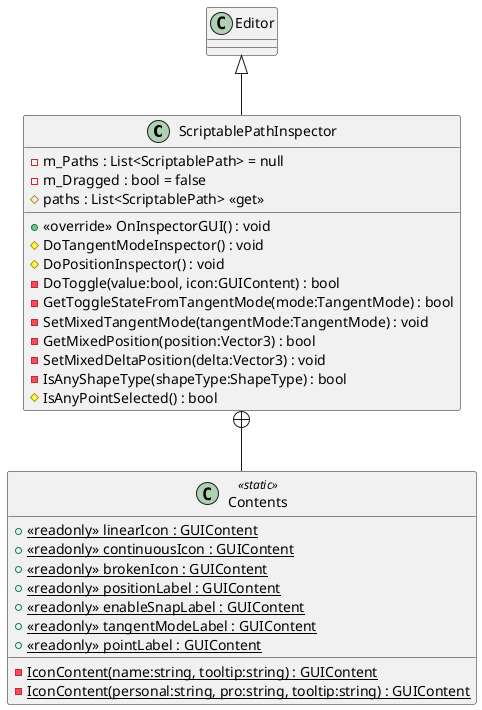 @startuml
class ScriptablePathInspector {
    - m_Paths : List<ScriptablePath> = null
    - m_Dragged : bool = false
    # paths : List<ScriptablePath> <<get>>
    + <<override>> OnInspectorGUI() : void
    # DoTangentModeInspector() : void
    # DoPositionInspector() : void
    - DoToggle(value:bool, icon:GUIContent) : bool
    - GetToggleStateFromTangentMode(mode:TangentMode) : bool
    - SetMixedTangentMode(tangentMode:TangentMode) : void
    - GetMixedPosition(position:Vector3) : bool
    - SetMixedDeltaPosition(delta:Vector3) : void
    - IsAnyShapeType(shapeType:ShapeType) : bool
    # IsAnyPointSelected() : bool
}
class Contents <<static>> {
    + {static} <<readonly>> linearIcon : GUIContent
    + {static} <<readonly>> continuousIcon : GUIContent
    + {static} <<readonly>> brokenIcon : GUIContent
    + {static} <<readonly>> positionLabel : GUIContent
    + {static} <<readonly>> enableSnapLabel : GUIContent
    + {static} <<readonly>> tangentModeLabel : GUIContent
    + {static} <<readonly>> pointLabel : GUIContent
    - {static} IconContent(name:string, tooltip:string) : GUIContent
    - {static} IconContent(personal:string, pro:string, tooltip:string) : GUIContent
}
Editor <|-- ScriptablePathInspector
ScriptablePathInspector +-- Contents
@enduml
